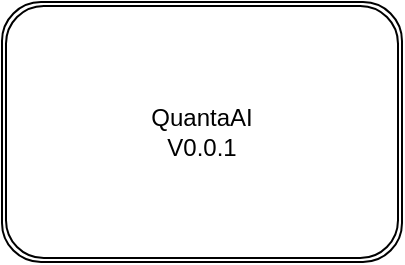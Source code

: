 <mxfile>
    <diagram id="VkPBxv7m_DuwRCoz65Ap" name="Page-1">
        <mxGraphModel dx="733" dy="614" grid="1" gridSize="10" guides="1" tooltips="1" connect="1" arrows="1" fold="1" page="1" pageScale="1" pageWidth="850" pageHeight="1100" math="0" shadow="0">
            <root>
                <mxCell id="0"/>
                <mxCell id="1" parent="0"/>
                <mxCell id="31" value="QuantaAI&lt;br&gt;V0.0.1" style="shape=ext;double=1;rounded=1;whiteSpace=wrap;html=1;" vertex="1" parent="1">
                    <mxGeometry x="300" y="720" width="200" height="130" as="geometry"/>
                </mxCell>
            </root>
        </mxGraphModel>
    </diagram>
</mxfile>
